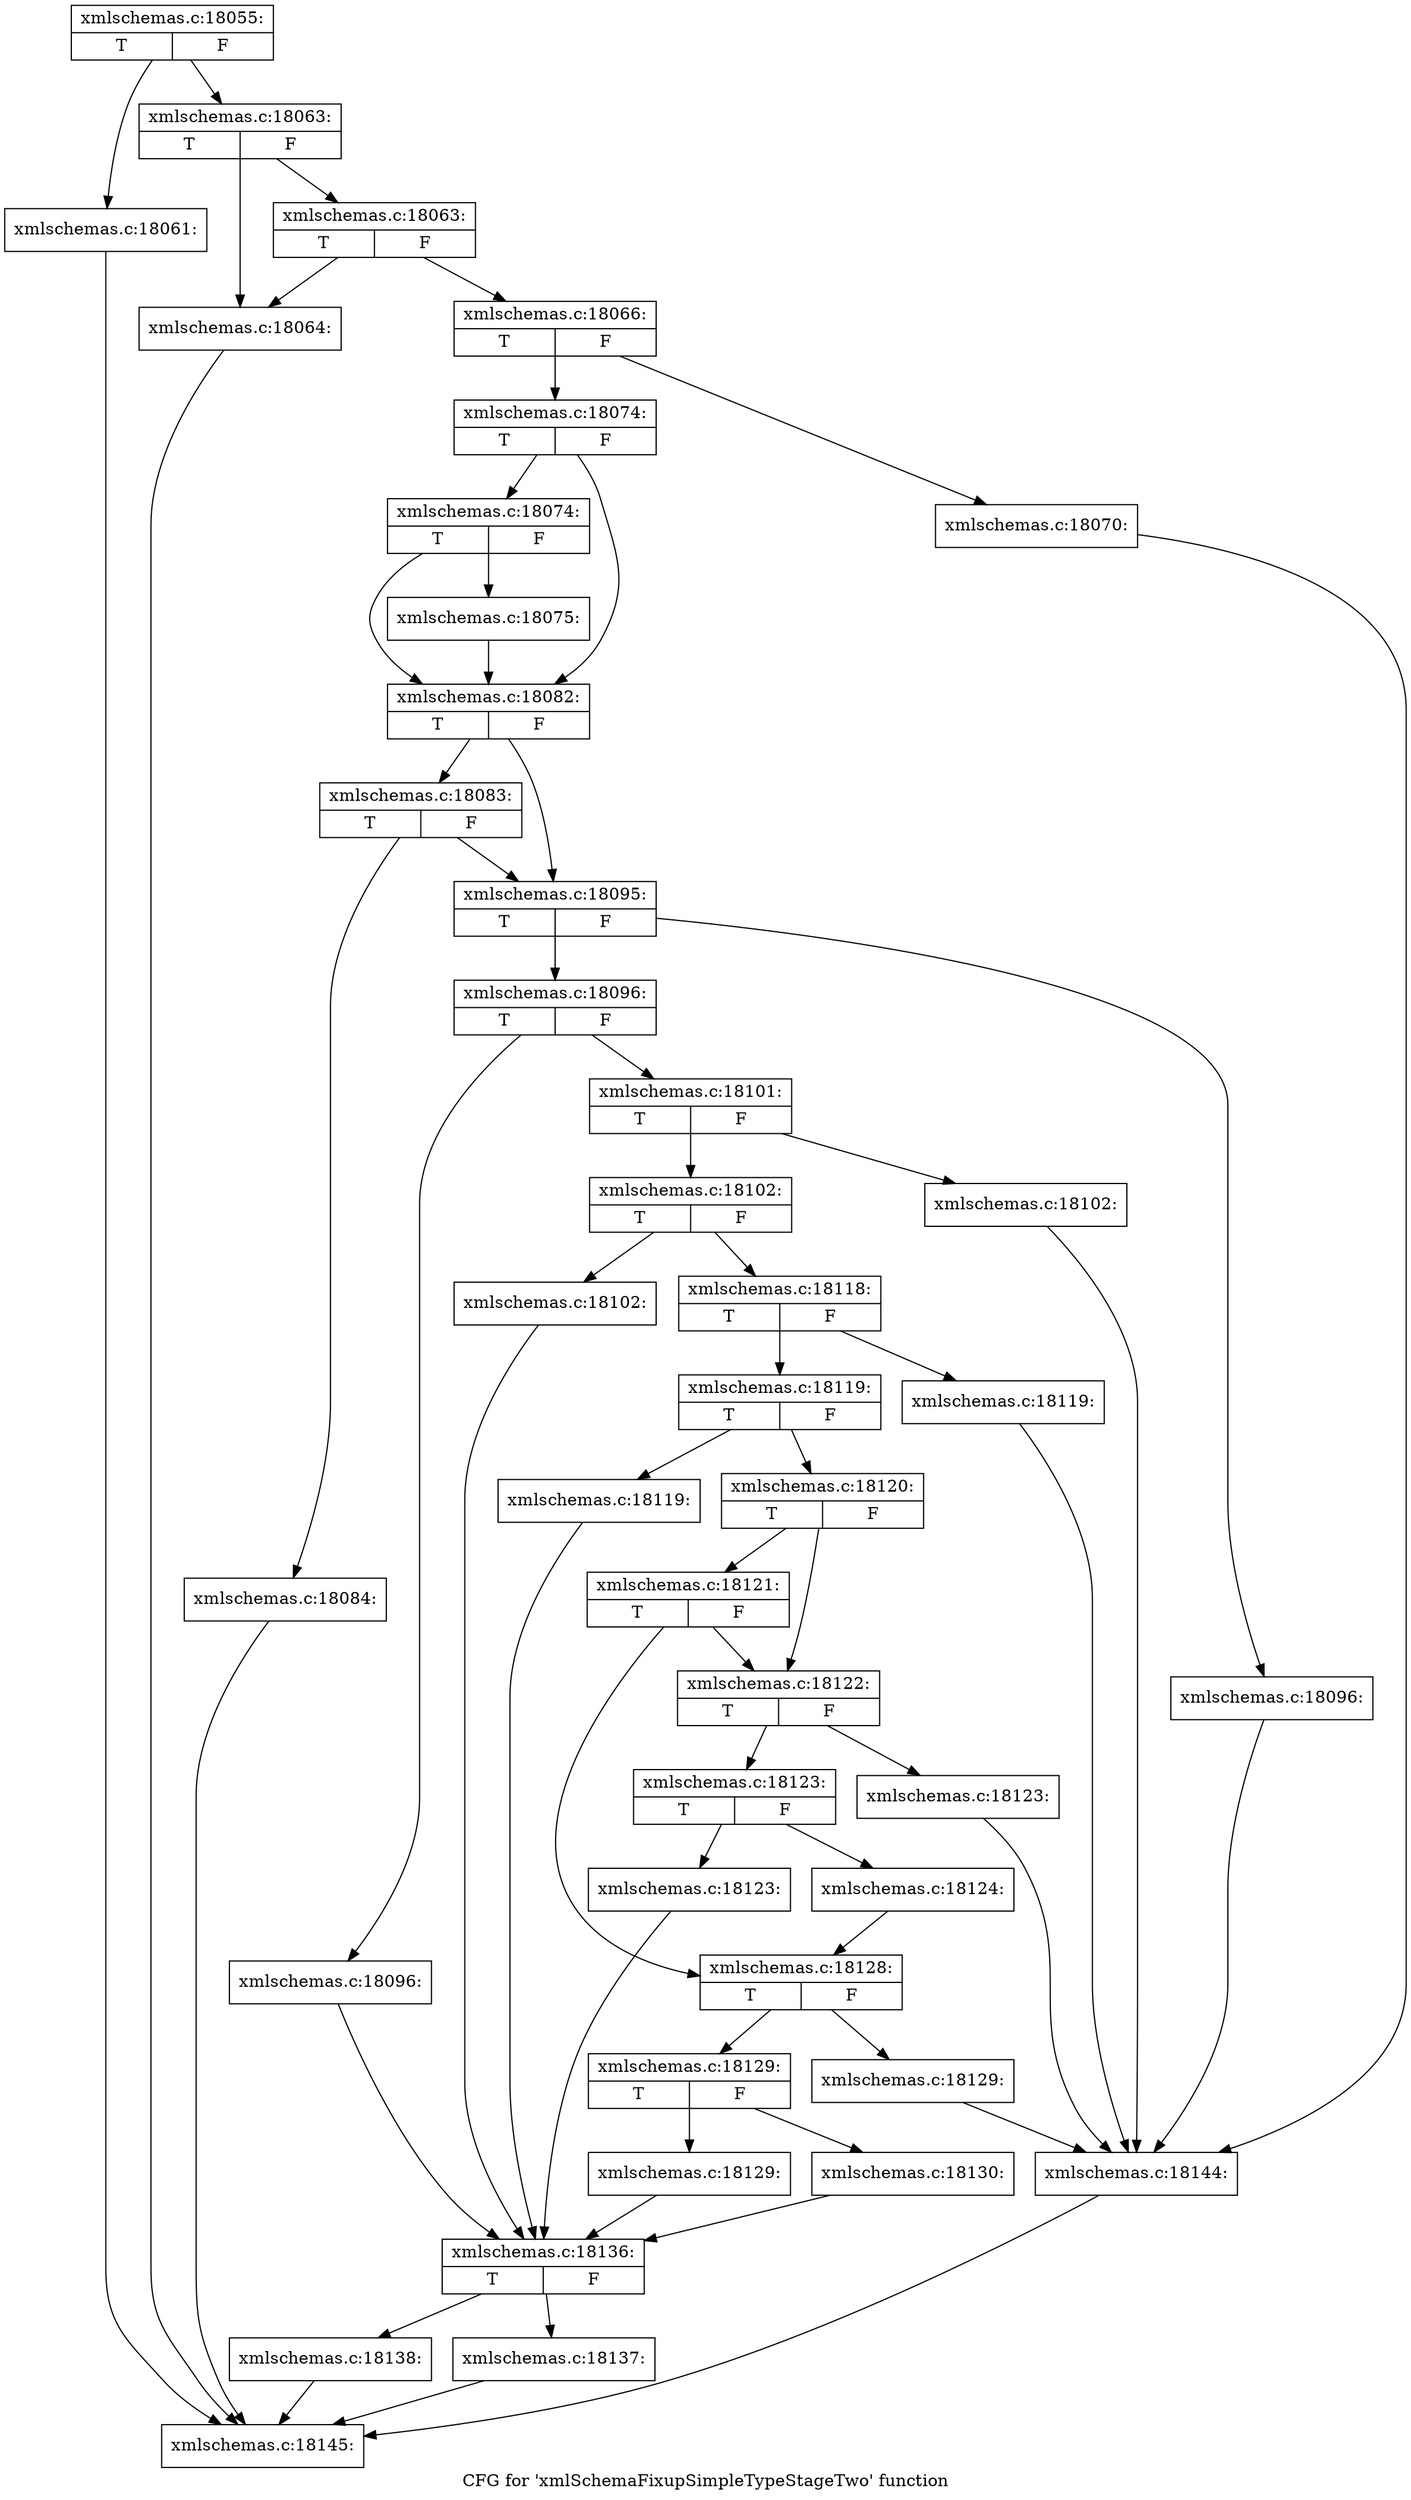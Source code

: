digraph "CFG for 'xmlSchemaFixupSimpleTypeStageTwo' function" {
	label="CFG for 'xmlSchemaFixupSimpleTypeStageTwo' function";

	Node0x5134560 [shape=record,label="{xmlschemas.c:18055:|{<s0>T|<s1>F}}"];
	Node0x5134560 -> Node0x5135650;
	Node0x5134560 -> Node0x51356a0;
	Node0x5135650 [shape=record,label="{xmlschemas.c:18061:}"];
	Node0x5135650 -> Node0x5132f70;
	Node0x51356a0 [shape=record,label="{xmlschemas.c:18063:|{<s0>T|<s1>F}}"];
	Node0x51356a0 -> Node0x5135d30;
	Node0x51356a0 -> Node0x5135c90;
	Node0x5135d30 [shape=record,label="{xmlschemas.c:18063:|{<s0>T|<s1>F}}"];
	Node0x5135d30 -> Node0x5135ce0;
	Node0x5135d30 -> Node0x5135c90;
	Node0x5135c90 [shape=record,label="{xmlschemas.c:18064:}"];
	Node0x5135c90 -> Node0x5132f70;
	Node0x5135ce0 [shape=record,label="{xmlschemas.c:18066:|{<s0>T|<s1>F}}"];
	Node0x5135ce0 -> Node0x5136ab0;
	Node0x5135ce0 -> Node0x5136b00;
	Node0x5136ab0 [shape=record,label="{xmlschemas.c:18070:}"];
	Node0x5136ab0 -> Node0x5137c30;
	Node0x5136b00 [shape=record,label="{xmlschemas.c:18074:|{<s0>T|<s1>F}}"];
	Node0x5136b00 -> Node0x5137eb0;
	Node0x5136b00 -> Node0x5137e60;
	Node0x5137eb0 [shape=record,label="{xmlschemas.c:18074:|{<s0>T|<s1>F}}"];
	Node0x5137eb0 -> Node0x5137e10;
	Node0x5137eb0 -> Node0x5137e60;
	Node0x5137e10 [shape=record,label="{xmlschemas.c:18075:}"];
	Node0x5137e10 -> Node0x5137e60;
	Node0x5137e60 [shape=record,label="{xmlschemas.c:18082:|{<s0>T|<s1>F}}"];
	Node0x5137e60 -> Node0x5139520;
	Node0x5137e60 -> Node0x5138fc0;
	Node0x5139520 [shape=record,label="{xmlschemas.c:18083:|{<s0>T|<s1>F}}"];
	Node0x5139520 -> Node0x451d070;
	Node0x5139520 -> Node0x5138fc0;
	Node0x451d070 [shape=record,label="{xmlschemas.c:18084:}"];
	Node0x451d070 -> Node0x5132f70;
	Node0x5138fc0 [shape=record,label="{xmlschemas.c:18095:|{<s0>T|<s1>F}}"];
	Node0x5138fc0 -> Node0x5139a80;
	Node0x5138fc0 -> Node0x4521dd0;
	Node0x5139a80 [shape=record,label="{xmlschemas.c:18096:}"];
	Node0x5139a80 -> Node0x5137c30;
	Node0x4521dd0 [shape=record,label="{xmlschemas.c:18096:|{<s0>T|<s1>F}}"];
	Node0x4521dd0 -> Node0x513a620;
	Node0x4521dd0 -> Node0x513a670;
	Node0x513a620 [shape=record,label="{xmlschemas.c:18096:}"];
	Node0x513a620 -> Node0x513a890;
	Node0x513a670 [shape=record,label="{xmlschemas.c:18101:|{<s0>T|<s1>F}}"];
	Node0x513a670 -> Node0x4521b10;
	Node0x513a670 -> Node0x513aa90;
	Node0x4521b10 [shape=record,label="{xmlschemas.c:18102:}"];
	Node0x4521b10 -> Node0x5137c30;
	Node0x513aa90 [shape=record,label="{xmlschemas.c:18102:|{<s0>T|<s1>F}}"];
	Node0x513aa90 -> Node0x513afa0;
	Node0x513aa90 -> Node0x513aff0;
	Node0x513afa0 [shape=record,label="{xmlschemas.c:18102:}"];
	Node0x513afa0 -> Node0x513a890;
	Node0x513aff0 [shape=record,label="{xmlschemas.c:18118:|{<s0>T|<s1>F}}"];
	Node0x513aff0 -> Node0x513b450;
	Node0x513aff0 -> Node0x513b880;
	Node0x513b450 [shape=record,label="{xmlschemas.c:18119:}"];
	Node0x513b450 -> Node0x5137c30;
	Node0x513b880 [shape=record,label="{xmlschemas.c:18119:|{<s0>T|<s1>F}}"];
	Node0x513b880 -> Node0x513baa0;
	Node0x513b880 -> Node0x513baf0;
	Node0x513baa0 [shape=record,label="{xmlschemas.c:18119:}"];
	Node0x513baa0 -> Node0x513a890;
	Node0x513baf0 [shape=record,label="{xmlschemas.c:18120:|{<s0>T|<s1>F}}"];
	Node0x513baf0 -> Node0x513bd10;
	Node0x513baf0 -> Node0x513bdb0;
	Node0x513bdb0 [shape=record,label="{xmlschemas.c:18121:|{<s0>T|<s1>F}}"];
	Node0x513bdb0 -> Node0x513bd10;
	Node0x513bdb0 -> Node0x513bd60;
	Node0x513bd10 [shape=record,label="{xmlschemas.c:18122:|{<s0>T|<s1>F}}"];
	Node0x513bd10 -> Node0x513c860;
	Node0x513bd10 -> Node0x513cb80;
	Node0x513c860 [shape=record,label="{xmlschemas.c:18123:}"];
	Node0x513c860 -> Node0x5137c30;
	Node0x513cb80 [shape=record,label="{xmlschemas.c:18123:|{<s0>T|<s1>F}}"];
	Node0x513cb80 -> Node0x513cda0;
	Node0x513cb80 -> Node0x513cdf0;
	Node0x513cda0 [shape=record,label="{xmlschemas.c:18123:}"];
	Node0x513cda0 -> Node0x513a890;
	Node0x513cdf0 [shape=record,label="{xmlschemas.c:18124:}"];
	Node0x513cdf0 -> Node0x513bd60;
	Node0x513bd60 [shape=record,label="{xmlschemas.c:18128:|{<s0>T|<s1>F}}"];
	Node0x513bd60 -> Node0x513d2b0;
	Node0x513bd60 -> Node0x513d5c0;
	Node0x513d2b0 [shape=record,label="{xmlschemas.c:18129:}"];
	Node0x513d2b0 -> Node0x5137c30;
	Node0x513d5c0 [shape=record,label="{xmlschemas.c:18129:|{<s0>T|<s1>F}}"];
	Node0x513d5c0 -> Node0x513d7e0;
	Node0x513d5c0 -> Node0x513d830;
	Node0x513d7e0 [shape=record,label="{xmlschemas.c:18129:}"];
	Node0x513d7e0 -> Node0x513a890;
	Node0x513d830 [shape=record,label="{xmlschemas.c:18130:}"];
	Node0x513d830 -> Node0x513a890;
	Node0x513a890 [shape=record,label="{xmlschemas.c:18136:|{<s0>T|<s1>F}}"];
	Node0x513a890 -> Node0x513db70;
	Node0x513a890 -> Node0x513de20;
	Node0x513db70 [shape=record,label="{xmlschemas.c:18137:}"];
	Node0x513db70 -> Node0x5132f70;
	Node0x513de20 [shape=record,label="{xmlschemas.c:18138:}"];
	Node0x513de20 -> Node0x5132f70;
	Node0x5137c30 [shape=record,label="{xmlschemas.c:18144:}"];
	Node0x5137c30 -> Node0x5132f70;
	Node0x5132f70 [shape=record,label="{xmlschemas.c:18145:}"];
}
